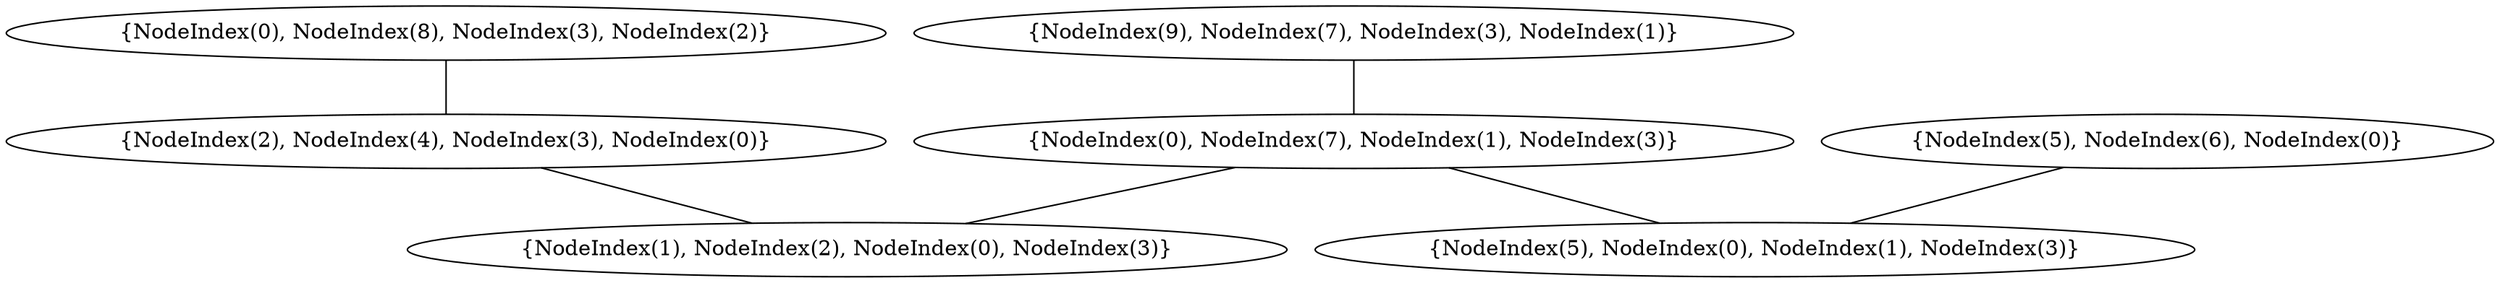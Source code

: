 graph {
    0 [ label = "{NodeIndex(1), NodeIndex(2), NodeIndex(0), NodeIndex(3)}" ]
    1 [ label = "{NodeIndex(2), NodeIndex(4), NodeIndex(3), NodeIndex(0)}" ]
    2 [ label = "{NodeIndex(0), NodeIndex(8), NodeIndex(3), NodeIndex(2)}" ]
    3 [ label = "{NodeIndex(5), NodeIndex(0), NodeIndex(1), NodeIndex(3)}" ]
    4 [ label = "{NodeIndex(0), NodeIndex(7), NodeIndex(1), NodeIndex(3)}" ]
    5 [ label = "{NodeIndex(5), NodeIndex(6), NodeIndex(0)}" ]
    6 [ label = "{NodeIndex(9), NodeIndex(7), NodeIndex(3), NodeIndex(1)}" ]
    1 -- 0 [ ]
    2 -- 1 [ ]
    4 -- 0 [ ]
    4 -- 3 [ ]
    6 -- 4 [ ]
    5 -- 3 [ ]
}
